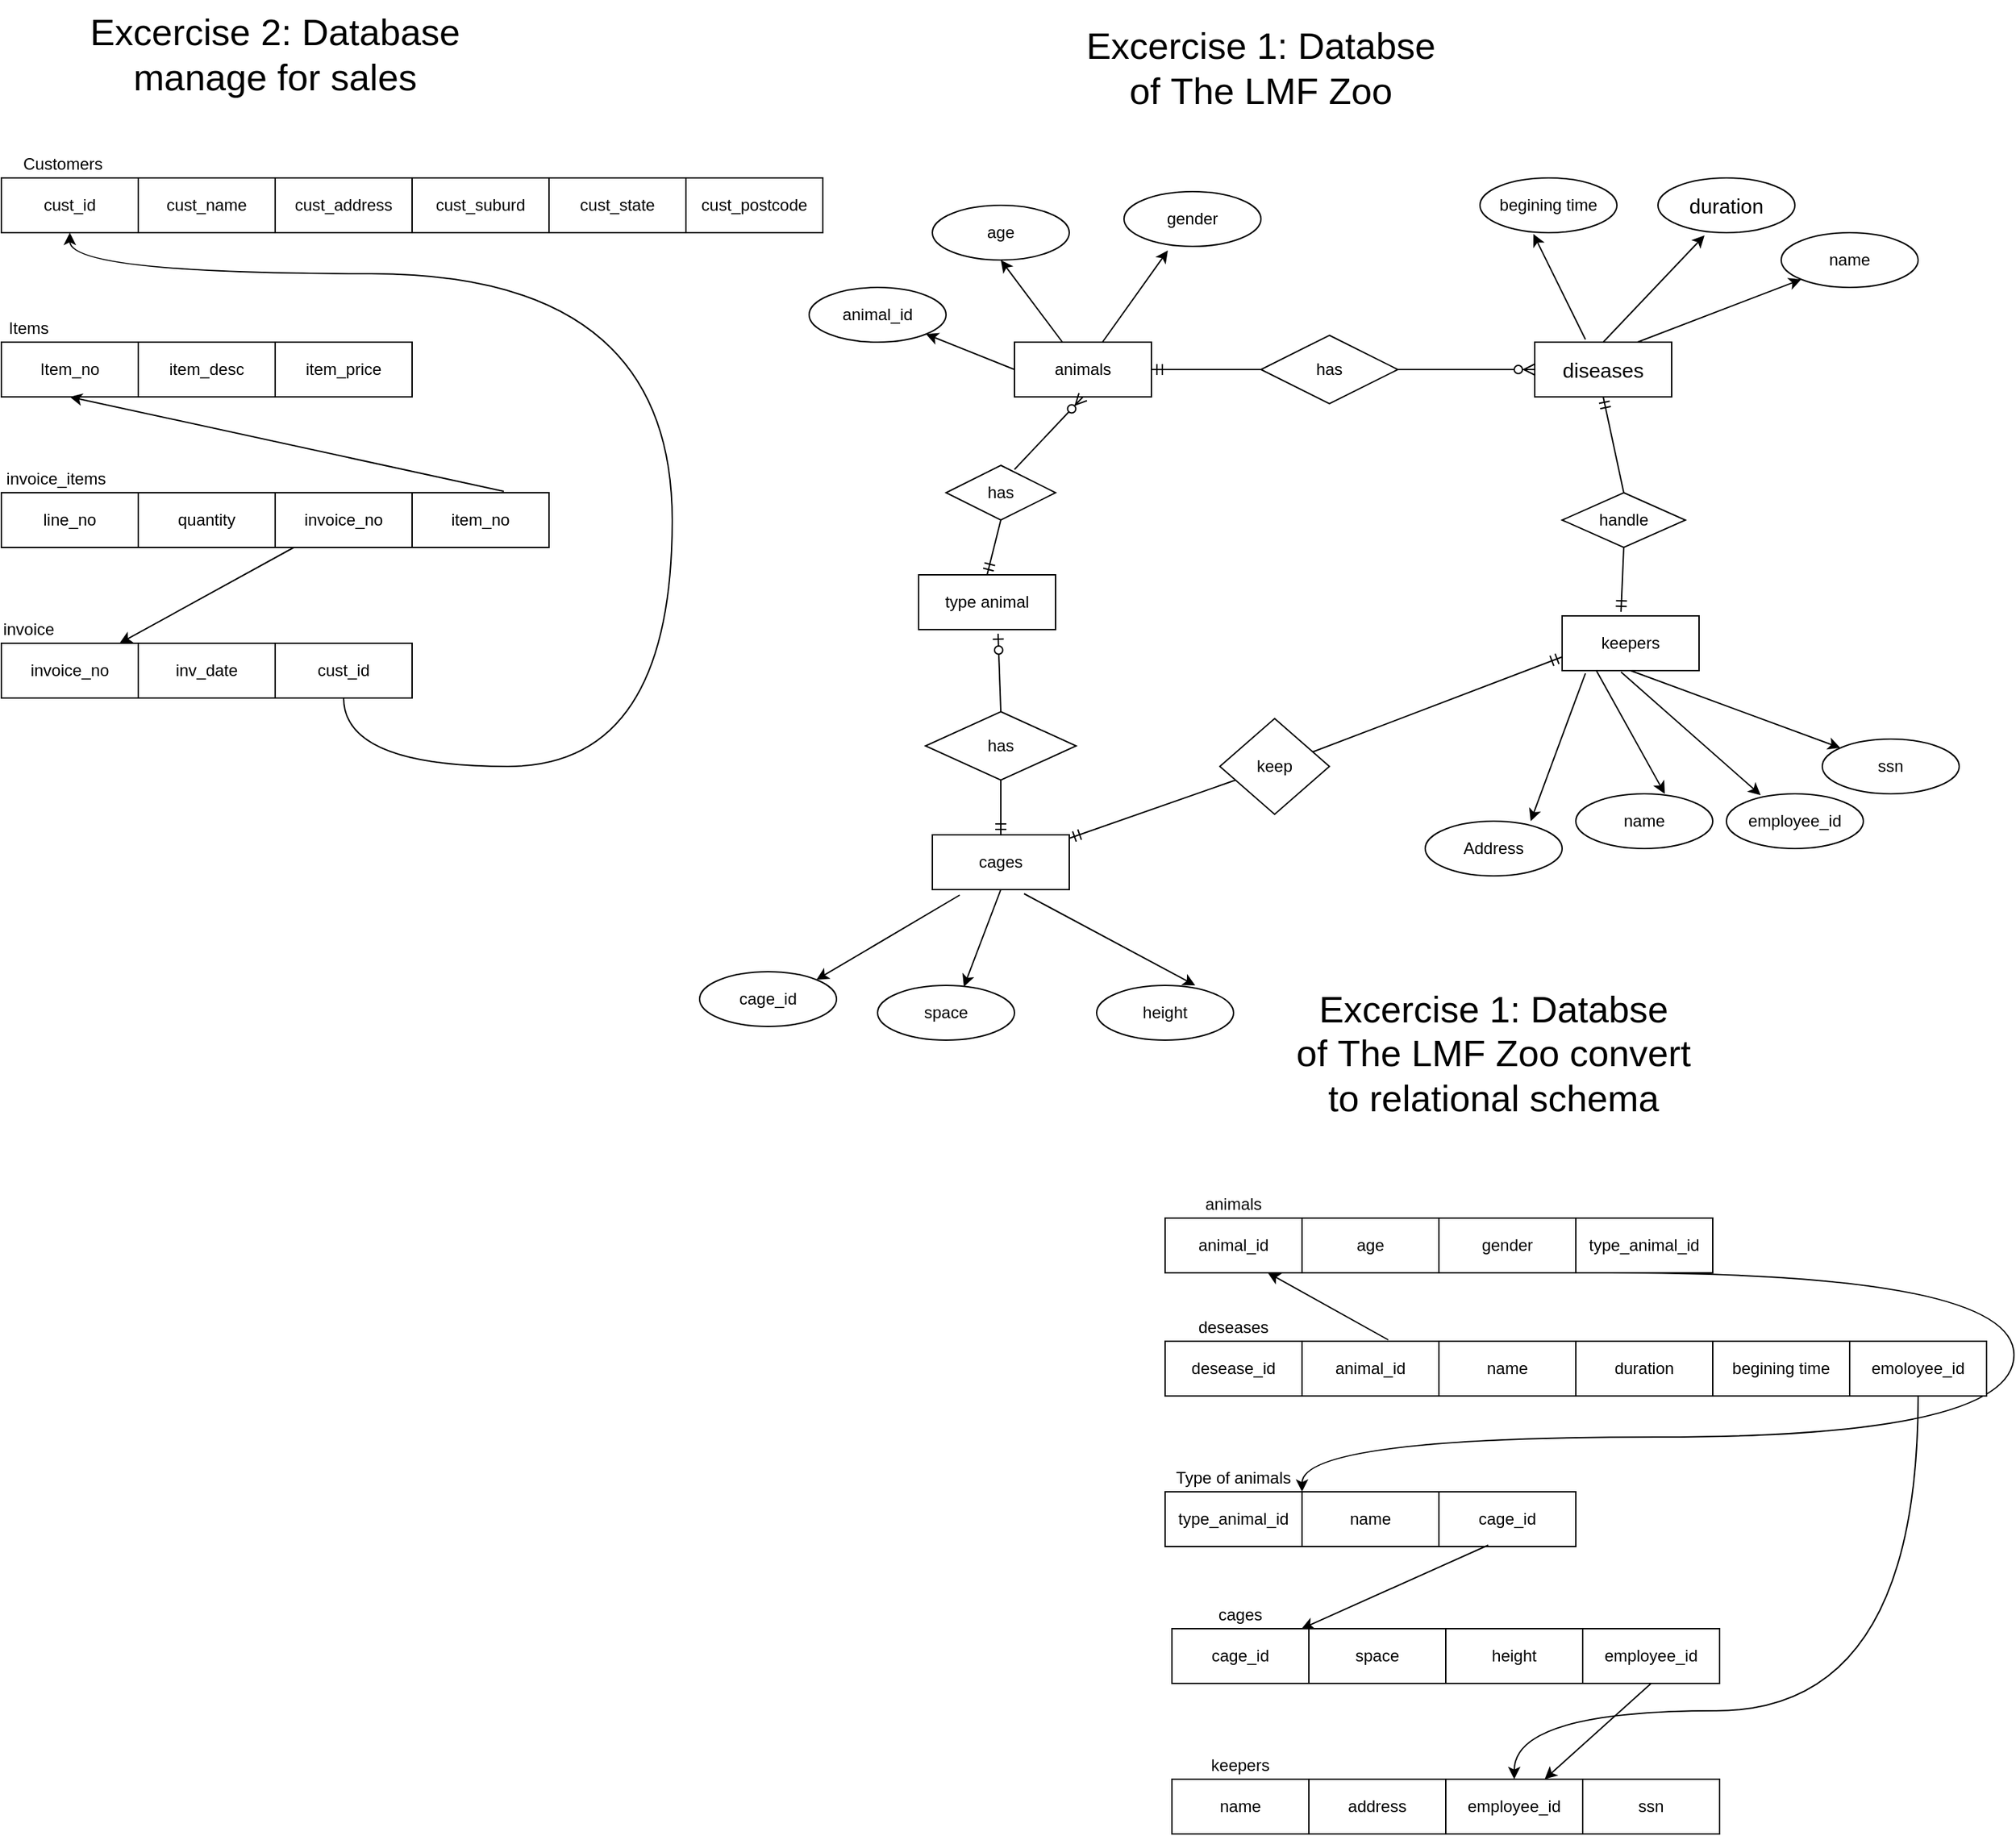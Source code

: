 <mxfile version="13.5.5" type="device"><diagram id="R2lEEEUBdFMjLlhIrx00" name="Page-1"><mxGraphModel dx="2703" dy="1600" grid="1" gridSize="10" guides="1" tooltips="1" connect="1" arrows="1" fold="1" page="1" pageScale="1" pageWidth="850" pageHeight="1100" math="0" shadow="0" extFonts="Permanent Marker^https://fonts.googleapis.com/css?family=Permanent+Marker"><root><mxCell id="0"/><mxCell id="1" parent="0"/><mxCell id="zYibPusvTc1xbdRyXq8f-1" value="cust_id" style="whiteSpace=wrap;html=1;align=center;" parent="1" vertex="1"><mxGeometry x="220" y="200" width="100" height="40" as="geometry"/></mxCell><mxCell id="zYibPusvTc1xbdRyXq8f-2" value="cust_name" style="whiteSpace=wrap;html=1;align=center;" parent="1" vertex="1"><mxGeometry x="320" y="200" width="100" height="40" as="geometry"/></mxCell><mxCell id="zYibPusvTc1xbdRyXq8f-3" value="cust_address" style="whiteSpace=wrap;html=1;align=center;" parent="1" vertex="1"><mxGeometry x="420" y="200" width="100" height="40" as="geometry"/></mxCell><mxCell id="zYibPusvTc1xbdRyXq8f-4" value="cust_suburd" style="whiteSpace=wrap;html=1;align=center;" parent="1" vertex="1"><mxGeometry x="520" y="200" width="100" height="40" as="geometry"/></mxCell><mxCell id="zYibPusvTc1xbdRyXq8f-5" value="&lt;span style=&quot;font-size: 27px&quot;&gt;Excercise 2: Database manage for sales&lt;/span&gt;" style="text;html=1;strokeColor=none;fillColor=none;align=center;verticalAlign=middle;whiteSpace=wrap;rounded=0;" parent="1" vertex="1"><mxGeometry x="260" y="70" width="320" height="80" as="geometry"/></mxCell><mxCell id="zYibPusvTc1xbdRyXq8f-6" value="Customers" style="text;html=1;strokeColor=none;fillColor=none;align=center;verticalAlign=middle;whiteSpace=wrap;rounded=0;" parent="1" vertex="1"><mxGeometry x="220" y="180" width="90" height="20" as="geometry"/></mxCell><mxCell id="zYibPusvTc1xbdRyXq8f-7" value="cust_state" style="whiteSpace=wrap;html=1;align=center;" parent="1" vertex="1"><mxGeometry x="620" y="200" width="100" height="40" as="geometry"/></mxCell><mxCell id="zYibPusvTc1xbdRyXq8f-8" value="cust_postcode" style="whiteSpace=wrap;html=1;align=center;" parent="1" vertex="1"><mxGeometry x="720" y="200" width="100" height="40" as="geometry"/></mxCell><mxCell id="zYibPusvTc1xbdRyXq8f-9" value="Item_no" style="whiteSpace=wrap;html=1;align=center;" parent="1" vertex="1"><mxGeometry x="220" y="320" width="100" height="40" as="geometry"/></mxCell><mxCell id="zYibPusvTc1xbdRyXq8f-10" value="item_desc" style="whiteSpace=wrap;html=1;align=center;" parent="1" vertex="1"><mxGeometry x="320" y="320" width="100" height="40" as="geometry"/></mxCell><mxCell id="zYibPusvTc1xbdRyXq8f-13" value="Items" style="text;html=1;strokeColor=none;fillColor=none;align=center;verticalAlign=middle;whiteSpace=wrap;rounded=0;" parent="1" vertex="1"><mxGeometry x="220" y="300" width="40" height="20" as="geometry"/></mxCell><mxCell id="zYibPusvTc1xbdRyXq8f-15" value="item_price" style="whiteSpace=wrap;html=1;align=center;" parent="1" vertex="1"><mxGeometry x="420" y="320" width="100" height="40" as="geometry"/></mxCell><mxCell id="zYibPusvTc1xbdRyXq8f-16" value="invoice_no" style="whiteSpace=wrap;html=1;align=center;" parent="1" vertex="1"><mxGeometry x="220" y="540" width="100" height="40" as="geometry"/></mxCell><mxCell id="zYibPusvTc1xbdRyXq8f-17" value="inv_date" style="whiteSpace=wrap;html=1;align=center;" parent="1" vertex="1"><mxGeometry x="320" y="540" width="100" height="40" as="geometry"/></mxCell><mxCell id="zYibPusvTc1xbdRyXq8f-18" value="cust_id" style="whiteSpace=wrap;html=1;align=center;" parent="1" vertex="1"><mxGeometry x="420" y="540" width="100" height="40" as="geometry"/></mxCell><mxCell id="zYibPusvTc1xbdRyXq8f-19" value="invoice" style="text;html=1;strokeColor=none;fillColor=none;align=center;verticalAlign=middle;whiteSpace=wrap;rounded=0;" parent="1" vertex="1"><mxGeometry x="220" y="520" width="40" height="20" as="geometry"/></mxCell><mxCell id="zYibPusvTc1xbdRyXq8f-20" value="line_no" style="whiteSpace=wrap;html=1;align=center;" parent="1" vertex="1"><mxGeometry x="220" y="430" width="100" height="40" as="geometry"/></mxCell><mxCell id="zYibPusvTc1xbdRyXq8f-21" value="quantity" style="whiteSpace=wrap;html=1;align=center;" parent="1" vertex="1"><mxGeometry x="320" y="430" width="100" height="40" as="geometry"/></mxCell><mxCell id="zYibPusvTc1xbdRyXq8f-22" value="invoice_no&lt;br&gt;" style="whiteSpace=wrap;html=1;align=center;" parent="1" vertex="1"><mxGeometry x="420" y="430" width="100" height="40" as="geometry"/></mxCell><mxCell id="zYibPusvTc1xbdRyXq8f-23" value="invoice_items&lt;br&gt;" style="text;html=1;strokeColor=none;fillColor=none;align=center;verticalAlign=middle;whiteSpace=wrap;rounded=0;" parent="1" vertex="1"><mxGeometry x="240" y="410" width="40" height="20" as="geometry"/></mxCell><mxCell id="zYibPusvTc1xbdRyXq8f-24" value="item_no" style="whiteSpace=wrap;html=1;align=center;" parent="1" vertex="1"><mxGeometry x="520" y="430" width="100" height="40" as="geometry"/></mxCell><mxCell id="zYibPusvTc1xbdRyXq8f-25" value="" style="endArrow=classic;html=1;entryX=0.5;entryY=1;entryDx=0;entryDy=0;edgeStyle=orthogonalEdgeStyle;curved=1;" parent="1" source="zYibPusvTc1xbdRyXq8f-18" target="zYibPusvTc1xbdRyXq8f-1" edge="1"><mxGeometry width="50" height="50" relative="1" as="geometry"><mxPoint x="370" y="450" as="sourcePoint"/><mxPoint x="540" y="420" as="targetPoint"/><Array as="points"><mxPoint x="710" y="630"/><mxPoint x="710" y="270"/><mxPoint x="270" y="270"/></Array></mxGeometry></mxCell><mxCell id="zYibPusvTc1xbdRyXq8f-26" value="" style="endArrow=classic;html=1;entryX=0.5;entryY=1;entryDx=0;entryDy=0;exitX=0.67;exitY=-0.025;exitDx=0;exitDy=0;exitPerimeter=0;" parent="1" source="zYibPusvTc1xbdRyXq8f-24" target="zYibPusvTc1xbdRyXq8f-9" edge="1"><mxGeometry width="50" height="50" relative="1" as="geometry"><mxPoint x="330" y="380" as="sourcePoint"/><mxPoint x="380" y="330" as="targetPoint"/></mxGeometry></mxCell><mxCell id="zYibPusvTc1xbdRyXq8f-33" value="" style="endArrow=classic;html=1;" parent="1" source="zYibPusvTc1xbdRyXq8f-22" target="zYibPusvTc1xbdRyXq8f-16" edge="1"><mxGeometry width="50" height="50" relative="1" as="geometry"><mxPoint x="330" y="380" as="sourcePoint"/><mxPoint x="380" y="330" as="targetPoint"/></mxGeometry></mxCell><mxCell id="zYibPusvTc1xbdRyXq8f-34" value="&lt;font style=&quot;font-size: 27px&quot;&gt;Excercise 1: Databse of&amp;nbsp;&lt;span style=&quot;font-family: &amp;#34;muli&amp;#34; , sans-serif ; text-align: justify ; background-color: rgb(255 , 255 , 255)&quot;&gt;The LMF Zoo&lt;/span&gt;&lt;/font&gt;" style="text;html=1;strokeColor=none;fillColor=none;align=center;verticalAlign=middle;whiteSpace=wrap;rounded=0;" parent="1" vertex="1"><mxGeometry x="980" y="80" width="320" height="80" as="geometry"/></mxCell><mxCell id="zYibPusvTc1xbdRyXq8f-36" value="animals" style="whiteSpace=wrap;html=1;align=center;" parent="1" vertex="1"><mxGeometry x="960" y="320" width="100" height="40" as="geometry"/></mxCell><mxCell id="zYibPusvTc1xbdRyXq8f-39" value="age" style="ellipse;whiteSpace=wrap;html=1;align=center;" parent="1" vertex="1"><mxGeometry x="900" y="220" width="100" height="40" as="geometry"/></mxCell><mxCell id="zYibPusvTc1xbdRyXq8f-40" value="gender" style="ellipse;whiteSpace=wrap;html=1;align=center;" parent="1" vertex="1"><mxGeometry x="1040" y="210" width="100" height="40" as="geometry"/></mxCell><mxCell id="zYibPusvTc1xbdRyXq8f-41" value="&lt;span style=&quot;font-family: &amp;#34;muli&amp;#34; , sans-serif ; font-size: 15px ; text-align: justify ; background-color: rgb(255 , 255 , 255)&quot;&gt;diseases&lt;/span&gt;" style="whiteSpace=wrap;html=1;align=center;" parent="1" vertex="1"><mxGeometry x="1340" y="320" width="100" height="40" as="geometry"/></mxCell><mxCell id="zYibPusvTc1xbdRyXq8f-42" value="" style="endArrow=classic;html=1;entryX=0.5;entryY=1;entryDx=0;entryDy=0;" parent="1" source="zYibPusvTc1xbdRyXq8f-36" target="zYibPusvTc1xbdRyXq8f-39" edge="1"><mxGeometry width="50" height="50" relative="1" as="geometry"><mxPoint x="1150" y="390" as="sourcePoint"/><mxPoint x="1200" y="340" as="targetPoint"/></mxGeometry></mxCell><mxCell id="zYibPusvTc1xbdRyXq8f-43" value="" style="endArrow=classic;html=1;entryX=0.32;entryY=1.075;entryDx=0;entryDy=0;entryPerimeter=0;" parent="1" source="zYibPusvTc1xbdRyXq8f-36" target="zYibPusvTc1xbdRyXq8f-40" edge="1"><mxGeometry width="50" height="50" relative="1" as="geometry"><mxPoint x="1150" y="390" as="sourcePoint"/><mxPoint x="1200" y="340" as="targetPoint"/></mxGeometry></mxCell><mxCell id="zYibPusvTc1xbdRyXq8f-44" value="begining time" style="ellipse;whiteSpace=wrap;html=1;align=center;" parent="1" vertex="1"><mxGeometry x="1300" y="200" width="100" height="40" as="geometry"/></mxCell><mxCell id="zYibPusvTc1xbdRyXq8f-45" value="&lt;span style=&quot;font-family: &amp;#34;muli&amp;#34; , sans-serif ; font-size: 15px ; text-align: justify ; background-color: rgb(255 , 255 , 255)&quot;&gt;duration&lt;/span&gt;" style="ellipse;whiteSpace=wrap;html=1;align=center;" parent="1" vertex="1"><mxGeometry x="1430" y="200" width="100" height="40" as="geometry"/></mxCell><mxCell id="zYibPusvTc1xbdRyXq8f-46" value="" style="endArrow=classic;html=1;entryX=0.39;entryY=1.025;entryDx=0;entryDy=0;entryPerimeter=0;exitX=0.37;exitY=-0.05;exitDx=0;exitDy=0;exitPerimeter=0;" parent="1" source="zYibPusvTc1xbdRyXq8f-41" target="zYibPusvTc1xbdRyXq8f-44" edge="1"><mxGeometry width="50" height="50" relative="1" as="geometry"><mxPoint x="1150" y="390" as="sourcePoint"/><mxPoint x="1200" y="340" as="targetPoint"/></mxGeometry></mxCell><mxCell id="zYibPusvTc1xbdRyXq8f-47" value="" style="endArrow=classic;html=1;entryX=0.34;entryY=1.05;entryDx=0;entryDy=0;exitX=0.5;exitY=0;exitDx=0;exitDy=0;entryPerimeter=0;" parent="1" source="zYibPusvTc1xbdRyXq8f-41" target="zYibPusvTc1xbdRyXq8f-45" edge="1"><mxGeometry width="50" height="50" relative="1" as="geometry"><mxPoint x="1150" y="390" as="sourcePoint"/><mxPoint x="1200" y="340" as="targetPoint"/></mxGeometry></mxCell><mxCell id="zYibPusvTc1xbdRyXq8f-49" value="has" style="shape=rhombus;perimeter=rhombusPerimeter;whiteSpace=wrap;html=1;align=center;" parent="1" vertex="1"><mxGeometry x="1140" y="315" width="100" height="50" as="geometry"/></mxCell><mxCell id="zYibPusvTc1xbdRyXq8f-50" value="" style="fontSize=12;html=1;endArrow=ERmandOne;entryX=1;entryY=0.5;entryDx=0;entryDy=0;exitX=0;exitY=0.5;exitDx=0;exitDy=0;" parent="1" source="zYibPusvTc1xbdRyXq8f-49" target="zYibPusvTc1xbdRyXq8f-36" edge="1"><mxGeometry width="100" height="100" relative="1" as="geometry"><mxPoint x="1050" y="370" as="sourcePoint"/><mxPoint x="1150" y="270" as="targetPoint"/></mxGeometry></mxCell><mxCell id="zYibPusvTc1xbdRyXq8f-51" value="" style="edgeStyle=entityRelationEdgeStyle;fontSize=12;html=1;endArrow=ERzeroToMany;endFill=1;entryX=0;entryY=0.5;entryDx=0;entryDy=0;exitX=1;exitY=0.5;exitDx=0;exitDy=0;" parent="1" source="zYibPusvTc1xbdRyXq8f-49" target="zYibPusvTc1xbdRyXq8f-41" edge="1"><mxGeometry width="100" height="100" relative="1" as="geometry"><mxPoint x="1050" y="370" as="sourcePoint"/><mxPoint x="1150" y="270" as="targetPoint"/></mxGeometry></mxCell><mxCell id="zYibPusvTc1xbdRyXq8f-52" value="keepers" style="whiteSpace=wrap;html=1;align=center;" parent="1" vertex="1"><mxGeometry x="1360" y="520" width="100" height="40" as="geometry"/></mxCell><mxCell id="zYibPusvTc1xbdRyXq8f-53" value="cages" style="whiteSpace=wrap;html=1;align=center;" parent="1" vertex="1"><mxGeometry x="900" y="680" width="100" height="40" as="geometry"/></mxCell><mxCell id="zYibPusvTc1xbdRyXq8f-55" value="name" style="ellipse;whiteSpace=wrap;html=1;align=center;" parent="1" vertex="1"><mxGeometry x="1370" y="650" width="100" height="40" as="geometry"/></mxCell><mxCell id="zYibPusvTc1xbdRyXq8f-56" value="employee_id" style="ellipse;whiteSpace=wrap;html=1;align=center;" parent="1" vertex="1"><mxGeometry x="1480" y="650" width="100" height="40" as="geometry"/></mxCell><mxCell id="zYibPusvTc1xbdRyXq8f-57" value="ssn" style="ellipse;whiteSpace=wrap;html=1;align=center;" parent="1" vertex="1"><mxGeometry x="1550" y="610" width="100" height="40" as="geometry"/></mxCell><mxCell id="zYibPusvTc1xbdRyXq8f-58" value="Address" style="ellipse;whiteSpace=wrap;html=1;align=center;" parent="1" vertex="1"><mxGeometry x="1260" y="670" width="100" height="40" as="geometry"/></mxCell><mxCell id="y_Zxr3mN5apPmdQYpUJ5-1" value="" style="endArrow=classic;html=1;exitX=0.5;exitY=1;exitDx=0;exitDy=0;" parent="1" source="zYibPusvTc1xbdRyXq8f-52" target="zYibPusvTc1xbdRyXq8f-57" edge="1"><mxGeometry width="50" height="50" relative="1" as="geometry"><mxPoint x="1400" y="630" as="sourcePoint"/><mxPoint x="1450" y="580" as="targetPoint"/></mxGeometry></mxCell><mxCell id="y_Zxr3mN5apPmdQYpUJ5-2" value="" style="endArrow=classic;html=1;exitX=0.43;exitY=1.025;exitDx=0;exitDy=0;exitPerimeter=0;entryX=0.25;entryY=0.025;entryDx=0;entryDy=0;entryPerimeter=0;" parent="1" source="zYibPusvTc1xbdRyXq8f-52" target="zYibPusvTc1xbdRyXq8f-56" edge="1"><mxGeometry width="50" height="50" relative="1" as="geometry"><mxPoint x="1400" y="630" as="sourcePoint"/><mxPoint x="1450" y="580" as="targetPoint"/></mxGeometry></mxCell><mxCell id="y_Zxr3mN5apPmdQYpUJ5-3" value="" style="endArrow=classic;html=1;exitX=0.25;exitY=1;exitDx=0;exitDy=0;entryX=0.65;entryY=0;entryDx=0;entryDy=0;entryPerimeter=0;" parent="1" source="zYibPusvTc1xbdRyXq8f-52" target="zYibPusvTc1xbdRyXq8f-55" edge="1"><mxGeometry width="50" height="50" relative="1" as="geometry"><mxPoint x="1400" y="630" as="sourcePoint"/><mxPoint x="1450" y="580" as="targetPoint"/></mxGeometry></mxCell><mxCell id="y_Zxr3mN5apPmdQYpUJ5-4" value="" style="endArrow=classic;html=1;exitX=0.17;exitY=1.05;exitDx=0;exitDy=0;entryX=0.77;entryY=0;entryDx=0;entryDy=0;entryPerimeter=0;exitPerimeter=0;" parent="1" source="zYibPusvTc1xbdRyXq8f-52" target="zYibPusvTc1xbdRyXq8f-58" edge="1"><mxGeometry width="50" height="50" relative="1" as="geometry"><mxPoint x="1400" y="630" as="sourcePoint"/><mxPoint x="1450" y="580" as="targetPoint"/></mxGeometry></mxCell><mxCell id="y_Zxr3mN5apPmdQYpUJ5-5" value="cage_id" style="ellipse;whiteSpace=wrap;html=1;align=center;" parent="1" vertex="1"><mxGeometry x="730" y="780" width="100" height="40" as="geometry"/></mxCell><mxCell id="y_Zxr3mN5apPmdQYpUJ5-6" value="space" style="ellipse;whiteSpace=wrap;html=1;align=center;" parent="1" vertex="1"><mxGeometry x="860" y="790" width="100" height="40" as="geometry"/></mxCell><mxCell id="y_Zxr3mN5apPmdQYpUJ5-7" value="height" style="ellipse;whiteSpace=wrap;html=1;align=center;" parent="1" vertex="1"><mxGeometry x="1020" y="790" width="100" height="40" as="geometry"/></mxCell><mxCell id="y_Zxr3mN5apPmdQYpUJ5-8" value="" style="endArrow=classic;html=1;entryX=0.72;entryY=0;entryDx=0;entryDy=0;entryPerimeter=0;exitX=0.67;exitY=1.075;exitDx=0;exitDy=0;exitPerimeter=0;" parent="1" source="zYibPusvTc1xbdRyXq8f-53" target="y_Zxr3mN5apPmdQYpUJ5-7" edge="1"><mxGeometry width="50" height="50" relative="1" as="geometry"><mxPoint x="1250" y="760" as="sourcePoint"/><mxPoint x="1300" y="710" as="targetPoint"/></mxGeometry></mxCell><mxCell id="y_Zxr3mN5apPmdQYpUJ5-9" value="" style="endArrow=classic;html=1;exitX=0.5;exitY=1;exitDx=0;exitDy=0;entryX=0.63;entryY=0.025;entryDx=0;entryDy=0;entryPerimeter=0;" parent="1" source="zYibPusvTc1xbdRyXq8f-53" target="y_Zxr3mN5apPmdQYpUJ5-6" edge="1"><mxGeometry width="50" height="50" relative="1" as="geometry"><mxPoint x="1250" y="760" as="sourcePoint"/><mxPoint x="1300" y="710" as="targetPoint"/></mxGeometry></mxCell><mxCell id="y_Zxr3mN5apPmdQYpUJ5-10" value="" style="endArrow=classic;html=1;entryX=1;entryY=0;entryDx=0;entryDy=0;" parent="1" target="y_Zxr3mN5apPmdQYpUJ5-5" edge="1"><mxGeometry width="50" height="50" relative="1" as="geometry"><mxPoint x="920" y="724" as="sourcePoint"/><mxPoint x="1180" y="650" as="targetPoint"/></mxGeometry></mxCell><mxCell id="y_Zxr3mN5apPmdQYpUJ5-12" value="name" style="ellipse;whiteSpace=wrap;html=1;align=center;" parent="1" vertex="1"><mxGeometry x="1520" y="240" width="100" height="40" as="geometry"/></mxCell><mxCell id="y_Zxr3mN5apPmdQYpUJ5-13" value="" style="endArrow=classic;html=1;entryX=0;entryY=1;entryDx=0;entryDy=0;exitX=0.75;exitY=0;exitDx=0;exitDy=0;" parent="1" source="zYibPusvTc1xbdRyXq8f-41" target="y_Zxr3mN5apPmdQYpUJ5-12" edge="1"><mxGeometry width="50" height="50" relative="1" as="geometry"><mxPoint x="1340" y="470" as="sourcePoint"/><mxPoint x="1390" y="420" as="targetPoint"/></mxGeometry></mxCell><mxCell id="y_Zxr3mN5apPmdQYpUJ5-14" value="type animal" style="whiteSpace=wrap;html=1;align=center;" parent="1" vertex="1"><mxGeometry x="890" y="490" width="100" height="40" as="geometry"/></mxCell><mxCell id="y_Zxr3mN5apPmdQYpUJ5-15" value="" style="fontSize=12;html=1;endArrow=ERmandOne;exitX=0.5;exitY=1;exitDx=0;exitDy=0;entryX=0.5;entryY=0;entryDx=0;entryDy=0;" parent="1" source="y_Zxr3mN5apPmdQYpUJ5-16" target="y_Zxr3mN5apPmdQYpUJ5-14" edge="1"><mxGeometry width="100" height="100" relative="1" as="geometry"><mxPoint x="980" y="461" as="sourcePoint"/><mxPoint x="950" y="520" as="targetPoint"/></mxGeometry></mxCell><mxCell id="y_Zxr3mN5apPmdQYpUJ5-16" value="has" style="shape=rhombus;perimeter=rhombusPerimeter;whiteSpace=wrap;html=1;align=center;rotation=0;" parent="1" vertex="1"><mxGeometry x="910" y="410" width="80" height="40" as="geometry"/></mxCell><mxCell id="y_Zxr3mN5apPmdQYpUJ5-21" value="" style="fontSize=12;html=1;endArrow=ERmandOne;exitX=0.5;exitY=1;exitDx=0;exitDy=0;entryX=0.5;entryY=0;entryDx=0;entryDy=0;" parent="1" source="y_Zxr3mN5apPmdQYpUJ5-22" target="zYibPusvTc1xbdRyXq8f-53" edge="1"><mxGeometry width="100" height="100" relative="1" as="geometry"><mxPoint x="1060" y="640" as="sourcePoint"/><mxPoint x="950" y="610" as="targetPoint"/></mxGeometry></mxCell><mxCell id="y_Zxr3mN5apPmdQYpUJ5-22" value="has" style="shape=rhombus;perimeter=rhombusPerimeter;whiteSpace=wrap;html=1;align=center;" parent="1" vertex="1"><mxGeometry x="895" y="590" width="110" height="50" as="geometry"/></mxCell><mxCell id="y_Zxr3mN5apPmdQYpUJ5-24" value="" style="fontSize=12;html=1;endArrow=ERzeroToOne;endFill=1;entryX=0.58;entryY=1.075;entryDx=0;entryDy=0;entryPerimeter=0;exitX=0.5;exitY=0;exitDx=0;exitDy=0;" parent="1" source="y_Zxr3mN5apPmdQYpUJ5-22" target="y_Zxr3mN5apPmdQYpUJ5-14" edge="1"><mxGeometry width="100" height="100" relative="1" as="geometry"><mxPoint x="1060" y="640" as="sourcePoint"/><mxPoint x="1160" y="540" as="targetPoint"/></mxGeometry></mxCell><mxCell id="y_Zxr3mN5apPmdQYpUJ5-25" value="" style="fontSize=12;html=1;endArrow=ERzeroToMany;endFill=1;exitX=0.625;exitY=0.075;exitDx=0;exitDy=0;exitPerimeter=0;entryX=0.5;entryY=1;entryDx=0;entryDy=0;" parent="1" source="y_Zxr3mN5apPmdQYpUJ5-16" target="zYibPusvTc1xbdRyXq8f-36" edge="1"><mxGeometry width="100" height="100" relative="1" as="geometry"><mxPoint x="1060" y="530" as="sourcePoint"/><mxPoint x="1160" y="430" as="targetPoint"/></mxGeometry></mxCell><mxCell id="y_Zxr3mN5apPmdQYpUJ5-26" value="keep" style="shape=rhombus;perimeter=rhombusPerimeter;whiteSpace=wrap;html=1;align=center;" parent="1" vertex="1"><mxGeometry x="1110" y="595" width="80" height="70" as="geometry"/></mxCell><mxCell id="y_Zxr3mN5apPmdQYpUJ5-27" value="" style="fontSize=12;html=1;endArrow=ERmandOne;entryX=0;entryY=0.75;entryDx=0;entryDy=0;" parent="1" source="y_Zxr3mN5apPmdQYpUJ5-26" target="zYibPusvTc1xbdRyXq8f-52" edge="1"><mxGeometry width="100" height="100" relative="1" as="geometry"><mxPoint x="1040" y="580" as="sourcePoint"/><mxPoint x="1140" y="480" as="targetPoint"/></mxGeometry></mxCell><mxCell id="y_Zxr3mN5apPmdQYpUJ5-28" value="" style="fontSize=12;html=1;endArrow=ERmandOne;" parent="1" source="y_Zxr3mN5apPmdQYpUJ5-26" target="zYibPusvTc1xbdRyXq8f-53" edge="1"><mxGeometry width="100" height="100" relative="1" as="geometry"><mxPoint x="1040" y="580" as="sourcePoint"/><mxPoint x="1140" y="480" as="targetPoint"/></mxGeometry></mxCell><mxCell id="y_Zxr3mN5apPmdQYpUJ5-29" value="handle" style="shape=rhombus;perimeter=rhombusPerimeter;whiteSpace=wrap;html=1;align=center;" parent="1" vertex="1"><mxGeometry x="1360" y="430" width="90" height="40" as="geometry"/></mxCell><mxCell id="y_Zxr3mN5apPmdQYpUJ5-30" value="" style="fontSize=12;html=1;endArrow=ERmandOne;entryX=0.43;entryY=-0.075;entryDx=0;entryDy=0;entryPerimeter=0;exitX=0.5;exitY=1;exitDx=0;exitDy=0;" parent="1" source="y_Zxr3mN5apPmdQYpUJ5-29" target="zYibPusvTc1xbdRyXq8f-52" edge="1"><mxGeometry width="100" height="100" relative="1" as="geometry"><mxPoint x="1280" y="530" as="sourcePoint"/><mxPoint x="1380" y="430" as="targetPoint"/></mxGeometry></mxCell><mxCell id="y_Zxr3mN5apPmdQYpUJ5-31" value="" style="fontSize=12;html=1;endArrow=ERmandOne;entryX=0.5;entryY=1;entryDx=0;entryDy=0;exitX=0.5;exitY=0;exitDx=0;exitDy=0;" parent="1" source="y_Zxr3mN5apPmdQYpUJ5-29" target="zYibPusvTc1xbdRyXq8f-41" edge="1"><mxGeometry width="100" height="100" relative="1" as="geometry"><mxPoint x="1280" y="530" as="sourcePoint"/><mxPoint x="1380" y="430" as="targetPoint"/></mxGeometry></mxCell><mxCell id="y_Zxr3mN5apPmdQYpUJ5-32" value="&lt;font style=&quot;font-size: 27px&quot;&gt;Excercise 1: Databse of&amp;nbsp;&lt;span style=&quot;font-family: &amp;#34;muli&amp;#34; , sans-serif ; text-align: justify ; background-color: rgb(255 , 255 , 255)&quot;&gt;The LMF Zoo convert to relational schema&lt;/span&gt;&lt;/font&gt;" style="text;html=1;strokeColor=none;fillColor=none;align=center;verticalAlign=middle;whiteSpace=wrap;rounded=0;" parent="1" vertex="1"><mxGeometry x="1150" y="800" width="320" height="80" as="geometry"/></mxCell><mxCell id="y_Zxr3mN5apPmdQYpUJ5-33" value="animal_id" style="whiteSpace=wrap;html=1;align=center;" parent="1" vertex="1"><mxGeometry x="1070" y="960" width="100" height="40" as="geometry"/></mxCell><mxCell id="y_Zxr3mN5apPmdQYpUJ5-38" value="animal_id" style="ellipse;whiteSpace=wrap;html=1;align=center;" parent="1" vertex="1"><mxGeometry x="810" y="280" width="100" height="40" as="geometry"/></mxCell><mxCell id="y_Zxr3mN5apPmdQYpUJ5-39" value="" style="endArrow=classic;html=1;entryX=1;entryY=1;entryDx=0;entryDy=0;exitX=0;exitY=0.5;exitDx=0;exitDy=0;" parent="1" source="zYibPusvTc1xbdRyXq8f-36" target="y_Zxr3mN5apPmdQYpUJ5-38" edge="1"><mxGeometry width="50" height="50" relative="1" as="geometry"><mxPoint x="980" y="510" as="sourcePoint"/><mxPoint x="1030" y="460" as="targetPoint"/></mxGeometry></mxCell><mxCell id="y_Zxr3mN5apPmdQYpUJ5-40" value="age" style="whiteSpace=wrap;html=1;align=center;" parent="1" vertex="1"><mxGeometry x="1170" y="960" width="100" height="40" as="geometry"/></mxCell><mxCell id="y_Zxr3mN5apPmdQYpUJ5-41" value="gender" style="whiteSpace=wrap;html=1;align=center;" parent="1" vertex="1"><mxGeometry x="1270" y="960" width="100" height="40" as="geometry"/></mxCell><mxCell id="DS-Xst61jZojluuZHUXR-1" value="animals" style="text;html=1;strokeColor=none;fillColor=none;align=center;verticalAlign=middle;whiteSpace=wrap;rounded=0;" vertex="1" parent="1"><mxGeometry x="1070" y="940" width="100" height="20" as="geometry"/></mxCell><mxCell id="DS-Xst61jZojluuZHUXR-3" value="desease_id" style="whiteSpace=wrap;html=1;align=center;" vertex="1" parent="1"><mxGeometry x="1070" y="1050" width="100" height="40" as="geometry"/></mxCell><mxCell id="DS-Xst61jZojluuZHUXR-4" value="animal_id" style="whiteSpace=wrap;html=1;align=center;" vertex="1" parent="1"><mxGeometry x="1170" y="1050" width="100" height="40" as="geometry"/></mxCell><mxCell id="DS-Xst61jZojluuZHUXR-5" value="name" style="whiteSpace=wrap;html=1;align=center;" vertex="1" parent="1"><mxGeometry x="1270" y="1050" width="100" height="40" as="geometry"/></mxCell><mxCell id="DS-Xst61jZojluuZHUXR-6" value="deseases" style="text;html=1;strokeColor=none;fillColor=none;align=center;verticalAlign=middle;whiteSpace=wrap;rounded=0;" vertex="1" parent="1"><mxGeometry x="1070" y="1030" width="100" height="20" as="geometry"/></mxCell><mxCell id="DS-Xst61jZojluuZHUXR-7" value="duration" style="whiteSpace=wrap;html=1;align=center;" vertex="1" parent="1"><mxGeometry x="1370" y="1050" width="100" height="40" as="geometry"/></mxCell><mxCell id="DS-Xst61jZojluuZHUXR-8" value="begining time" style="whiteSpace=wrap;html=1;align=center;" vertex="1" parent="1"><mxGeometry x="1470" y="1050" width="100" height="40" as="geometry"/></mxCell><mxCell id="DS-Xst61jZojluuZHUXR-15" value="type_animal_id" style="whiteSpace=wrap;html=1;align=center;" vertex="1" parent="1"><mxGeometry x="1070" y="1160" width="100" height="40" as="geometry"/></mxCell><mxCell id="DS-Xst61jZojluuZHUXR-17" value="name" style="whiteSpace=wrap;html=1;align=center;" vertex="1" parent="1"><mxGeometry x="1170" y="1160" width="100" height="40" as="geometry"/></mxCell><mxCell id="DS-Xst61jZojluuZHUXR-18" value="Type of animals" style="text;html=1;strokeColor=none;fillColor=none;align=center;verticalAlign=middle;whiteSpace=wrap;rounded=0;" vertex="1" parent="1"><mxGeometry x="1070" y="1140" width="100" height="20" as="geometry"/></mxCell><mxCell id="DS-Xst61jZojluuZHUXR-21" value="" style="endArrow=classic;html=1;exitX=0.63;exitY=-0.025;exitDx=0;exitDy=0;exitPerimeter=0;entryX=0.75;entryY=1;entryDx=0;entryDy=0;" edge="1" parent="1" source="DS-Xst61jZojluuZHUXR-4" target="y_Zxr3mN5apPmdQYpUJ5-33"><mxGeometry width="50" height="50" relative="1" as="geometry"><mxPoint x="1230" y="980" as="sourcePoint"/><mxPoint x="1280" y="930" as="targetPoint"/></mxGeometry></mxCell><mxCell id="DS-Xst61jZojluuZHUXR-23" value="type_animal_id" style="whiteSpace=wrap;html=1;align=center;" vertex="1" parent="1"><mxGeometry x="1370" y="960" width="100" height="40" as="geometry"/></mxCell><mxCell id="DS-Xst61jZojluuZHUXR-24" value="" style="endArrow=classic;html=1;exitX=0.25;exitY=1;exitDx=0;exitDy=0;entryX=0;entryY=0;entryDx=0;entryDy=0;edgeStyle=orthogonalEdgeStyle;curved=1;" edge="1" parent="1" source="DS-Xst61jZojluuZHUXR-23" target="DS-Xst61jZojluuZHUXR-17"><mxGeometry width="50" height="50" relative="1" as="geometry"><mxPoint x="1220" y="1230" as="sourcePoint"/><mxPoint x="1270" y="1180" as="targetPoint"/><Array as="points"><mxPoint x="1690" y="1000"/><mxPoint x="1690" y="1120"/><mxPoint x="1170" y="1120"/></Array></mxGeometry></mxCell><mxCell id="DS-Xst61jZojluuZHUXR-26" value="cage_id" style="whiteSpace=wrap;html=1;align=center;" vertex="1" parent="1"><mxGeometry x="1075" y="1260" width="100" height="40" as="geometry"/></mxCell><mxCell id="DS-Xst61jZojluuZHUXR-27" value="space" style="whiteSpace=wrap;html=1;align=center;" vertex="1" parent="1"><mxGeometry x="1175" y="1260" width="100" height="40" as="geometry"/></mxCell><mxCell id="DS-Xst61jZojluuZHUXR-28" value="cages" style="text;html=1;strokeColor=none;fillColor=none;align=center;verticalAlign=middle;whiteSpace=wrap;rounded=0;" vertex="1" parent="1"><mxGeometry x="1075" y="1240" width="100" height="20" as="geometry"/></mxCell><mxCell id="DS-Xst61jZojluuZHUXR-29" value="height" style="whiteSpace=wrap;html=1;align=center;" vertex="1" parent="1"><mxGeometry x="1275" y="1260" width="100" height="40" as="geometry"/></mxCell><mxCell id="DS-Xst61jZojluuZHUXR-30" value="cage_id" style="whiteSpace=wrap;html=1;align=center;" vertex="1" parent="1"><mxGeometry x="1270" y="1160" width="100" height="40" as="geometry"/></mxCell><mxCell id="DS-Xst61jZojluuZHUXR-31" value="" style="endArrow=classic;html=1;exitX=0.36;exitY=0.975;exitDx=0;exitDy=0;exitPerimeter=0;" edge="1" parent="1" source="DS-Xst61jZojluuZHUXR-30" target="DS-Xst61jZojluuZHUXR-26"><mxGeometry width="50" height="50" relative="1" as="geometry"><mxPoint x="1320" y="1110" as="sourcePoint"/><mxPoint x="1370" y="1060" as="targetPoint"/></mxGeometry></mxCell><mxCell id="DS-Xst61jZojluuZHUXR-32" value="name" style="whiteSpace=wrap;html=1;align=center;" vertex="1" parent="1"><mxGeometry x="1075" y="1370" width="100" height="40" as="geometry"/></mxCell><mxCell id="DS-Xst61jZojluuZHUXR-33" value="address" style="whiteSpace=wrap;html=1;align=center;" vertex="1" parent="1"><mxGeometry x="1175" y="1370" width="100" height="40" as="geometry"/></mxCell><mxCell id="DS-Xst61jZojluuZHUXR-34" value="keepers" style="text;html=1;strokeColor=none;fillColor=none;align=center;verticalAlign=middle;whiteSpace=wrap;rounded=0;" vertex="1" parent="1"><mxGeometry x="1075" y="1350" width="100" height="20" as="geometry"/></mxCell><mxCell id="DS-Xst61jZojluuZHUXR-35" value="employee_id" style="whiteSpace=wrap;html=1;align=center;" vertex="1" parent="1"><mxGeometry x="1275" y="1370" width="100" height="40" as="geometry"/></mxCell><mxCell id="DS-Xst61jZojluuZHUXR-36" value="ssn" style="whiteSpace=wrap;html=1;align=center;" vertex="1" parent="1"><mxGeometry x="1375" y="1370" width="100" height="40" as="geometry"/></mxCell><mxCell id="DS-Xst61jZojluuZHUXR-40" value="employee_id" style="whiteSpace=wrap;html=1;align=center;" vertex="1" parent="1"><mxGeometry x="1375" y="1260" width="100" height="40" as="geometry"/></mxCell><mxCell id="DS-Xst61jZojluuZHUXR-41" value="" style="endArrow=classic;html=1;exitX=0.5;exitY=1;exitDx=0;exitDy=0;" edge="1" parent="1" source="DS-Xst61jZojluuZHUXR-40" target="DS-Xst61jZojluuZHUXR-35"><mxGeometry width="50" height="50" relative="1" as="geometry"><mxPoint x="1240" y="1170" as="sourcePoint"/><mxPoint x="1290" y="1120" as="targetPoint"/></mxGeometry></mxCell><mxCell id="DS-Xst61jZojluuZHUXR-42" value="emoloyee_id" style="whiteSpace=wrap;html=1;align=center;" vertex="1" parent="1"><mxGeometry x="1570" y="1050" width="100" height="40" as="geometry"/></mxCell><mxCell id="DS-Xst61jZojluuZHUXR-43" value="" style="endArrow=classic;html=1;exitX=0.5;exitY=1;exitDx=0;exitDy=0;edgeStyle=orthogonalEdgeStyle;curved=1;" edge="1" parent="1" source="DS-Xst61jZojluuZHUXR-42" target="DS-Xst61jZojluuZHUXR-35"><mxGeometry width="50" height="50" relative="1" as="geometry"><mxPoint x="1360" y="1260" as="sourcePoint"/><mxPoint x="1410" y="1210" as="targetPoint"/><Array as="points"><mxPoint x="1620" y="1320"/><mxPoint x="1325" y="1320"/></Array></mxGeometry></mxCell></root></mxGraphModel></diagram></mxfile>